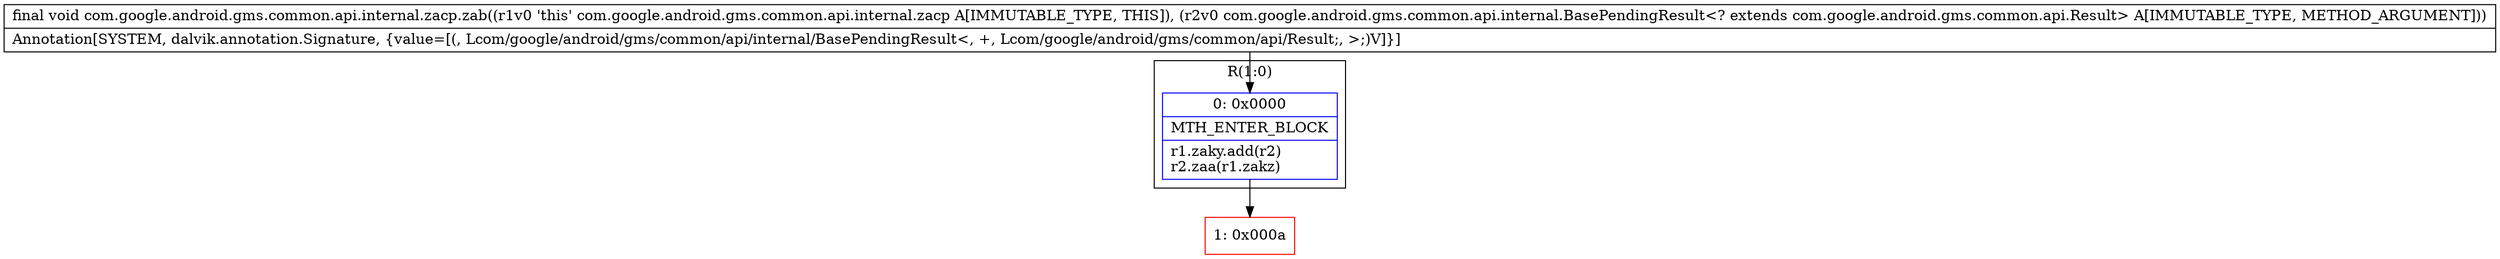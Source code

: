 digraph "CFG forcom.google.android.gms.common.api.internal.zacp.zab(Lcom\/google\/android\/gms\/common\/api\/internal\/BasePendingResult;)V" {
subgraph cluster_Region_1325031886 {
label = "R(1:0)";
node [shape=record,color=blue];
Node_0 [shape=record,label="{0\:\ 0x0000|MTH_ENTER_BLOCK\l|r1.zaky.add(r2)\lr2.zaa(r1.zakz)\l}"];
}
Node_1 [shape=record,color=red,label="{1\:\ 0x000a}"];
MethodNode[shape=record,label="{final void com.google.android.gms.common.api.internal.zacp.zab((r1v0 'this' com.google.android.gms.common.api.internal.zacp A[IMMUTABLE_TYPE, THIS]), (r2v0 com.google.android.gms.common.api.internal.BasePendingResult\<? extends com.google.android.gms.common.api.Result\> A[IMMUTABLE_TYPE, METHOD_ARGUMENT]))  | Annotation[SYSTEM, dalvik.annotation.Signature, \{value=[(, Lcom\/google\/android\/gms\/common\/api\/internal\/BasePendingResult\<, +, Lcom\/google\/android\/gms\/common\/api\/Result;, \>;)V]\}]\l}"];
MethodNode -> Node_0;
Node_0 -> Node_1;
}

